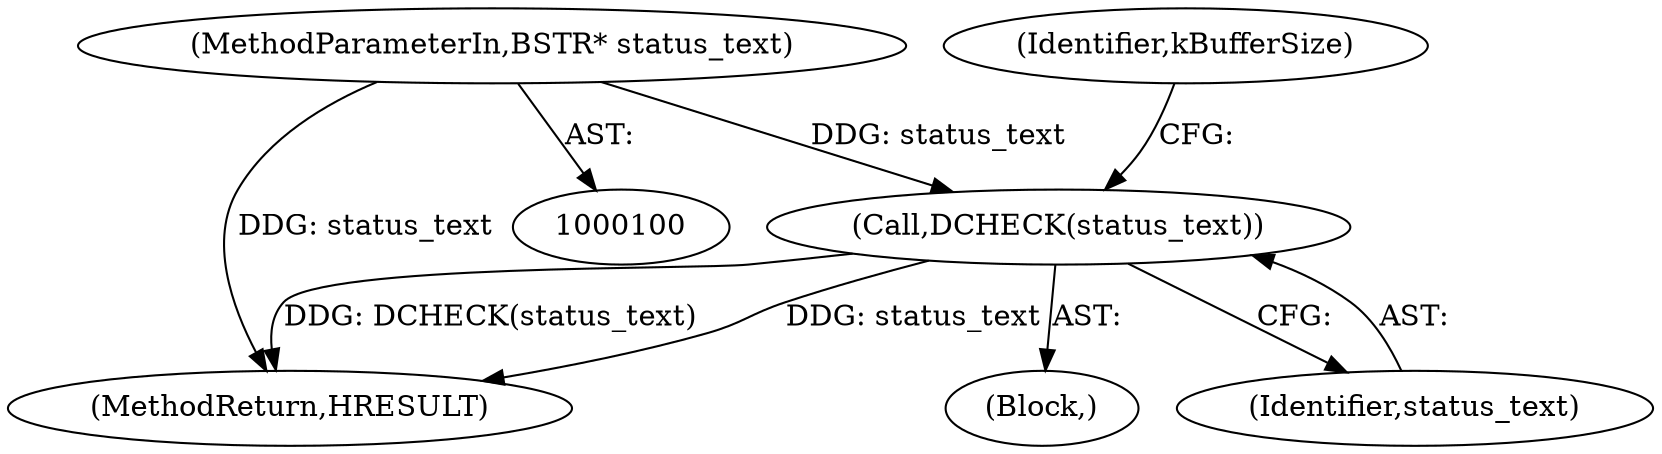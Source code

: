 digraph "0_Chrome_2440e872debd68ae7c2a8bf9ddb34df2cce378cd_1@pointer" {
"1000114" [label="(Call,DCHECK(status_text))"];
"1000104" [label="(MethodParameterIn,BSTR* status_text)"];
"1000114" [label="(Call,DCHECK(status_text))"];
"1000188" [label="(MethodReturn,HRESULT)"];
"1000104" [label="(MethodParameterIn,BSTR* status_text)"];
"1000105" [label="(Block,)"];
"1000115" [label="(Identifier,status_text)"];
"1000118" [label="(Identifier,kBufferSize)"];
"1000114" -> "1000105"  [label="AST: "];
"1000114" -> "1000115"  [label="CFG: "];
"1000115" -> "1000114"  [label="AST: "];
"1000118" -> "1000114"  [label="CFG: "];
"1000114" -> "1000188"  [label="DDG: status_text"];
"1000114" -> "1000188"  [label="DDG: DCHECK(status_text)"];
"1000104" -> "1000114"  [label="DDG: status_text"];
"1000104" -> "1000100"  [label="AST: "];
"1000104" -> "1000188"  [label="DDG: status_text"];
}
